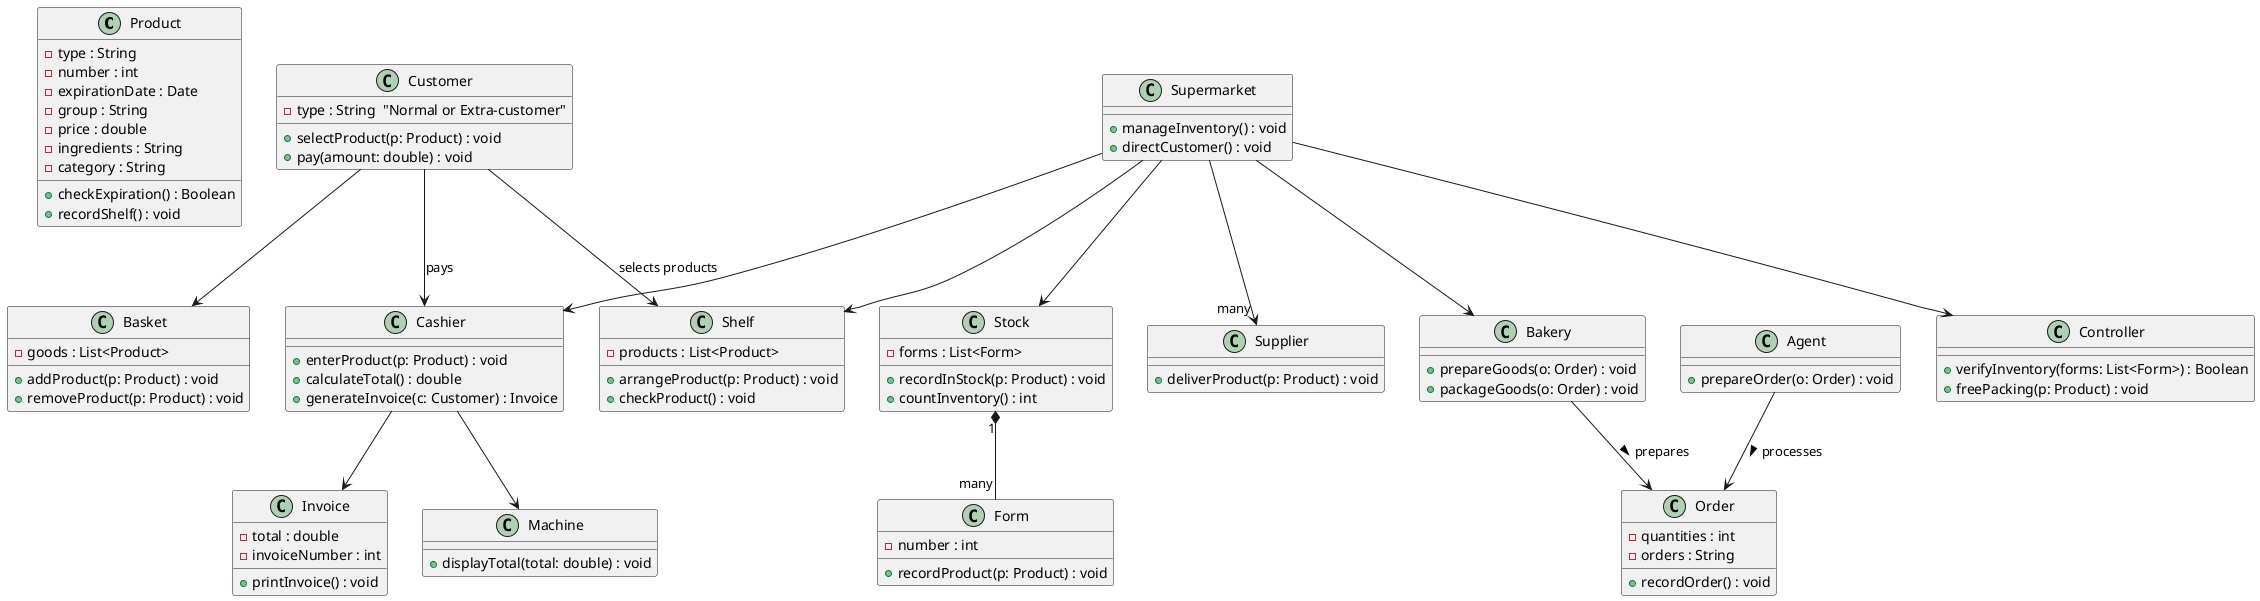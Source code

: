 @startuml

'-------------------------
' Product & Related Classes
'-------------------------
class Product {
  - type : String
  - number : int
  - expirationDate : Date
  - group : String
  - price : double
  - ingredients : String
  - category : String
  + checkExpiration() : Boolean
  + recordShelf() : void
}

'-------------------------
' Customer and Basket
'-------------------------
class Customer {
  - type : String  "Normal or Extra-customer"
  + selectProduct(p: Product) : void
  + pay(amount: double) : void
}

class Basket {
  - goods : List<Product>
  + addProduct(p: Product) : void
  + removeProduct(p: Product) : void
}

' Association: Customer has a Basket
Customer --> Basket

'-------------------------
' Supermarket and Inventory
'-------------------------
class Supermarket {
  + manageInventory() : void
  + directCustomer() : void
}

class Stock {
  - forms : List<Form>
  + recordInStock(p: Product) : void
  + countInventory() : int
}

class Form {
  - number : int
  + recordProduct(p: Product) : void
}

class Shelf {
  - products : List<Product>
  + arrangeProduct(p: Product) : void
  + checkProduct() : void
}

' Relationships: Supermarket manages Stock and Shelf
Supermarket --> Stock
Supermarket --> Shelf

' Relationship: Stock is composed of Forms (records)
Stock "1" *-- "many" Form

'-------------------------
' Supplier
'-------------------------
class Supplier {
  + deliverProduct(p: Product) : void
}

' Supermarket works with Suppliers (one or many)
Supermarket --> "many" Supplier

'-------------------------
' Payment: Cashier, Machine, Invoice, Controller
'-------------------------
class Cashier {
  + enterProduct(p: Product) : void
  + calculateTotal() : double
  + generateInvoice(c: Customer) : Invoice
}

class Machine {
  + displayTotal(total: double) : void
}

class Invoice {
  - total : double
  - invoiceNumber : int
  + printInvoice() : void
}

class Controller {
  + verifyInventory(forms: List<Form>) : Boolean
  + freePacking(p: Product) : void
}

' Relationships for payment process
Supermarket --> Cashier
Cashier --> Machine
Cashier --> Invoice
Supermarket --> Controller

'-------------------------
' Order and Bakery Process
'-------------------------
class Order {
  - quantities : int
  - orders : String
  + recordOrder() : void
}

class Bakery {
  + prepareGoods(o: Order) : void
  + packageGoods(o: Order) : void
}

class Agent {
  + prepareOrder(o: Order) : void
}

' Relationships: Bakery and Agent handle Orders
Supermarket --> Bakery
Bakery --> Order : prepares >
Agent --> Order : processes >

'-------------------------
' Customer Shopping Process
'-------------------------
' Customer selects goods (from Shelf) using a Basket.
Customer --> Shelf : selects products
' After selection, customer goes to cashier for payment.
Customer --> Cashier : pays

@enduml